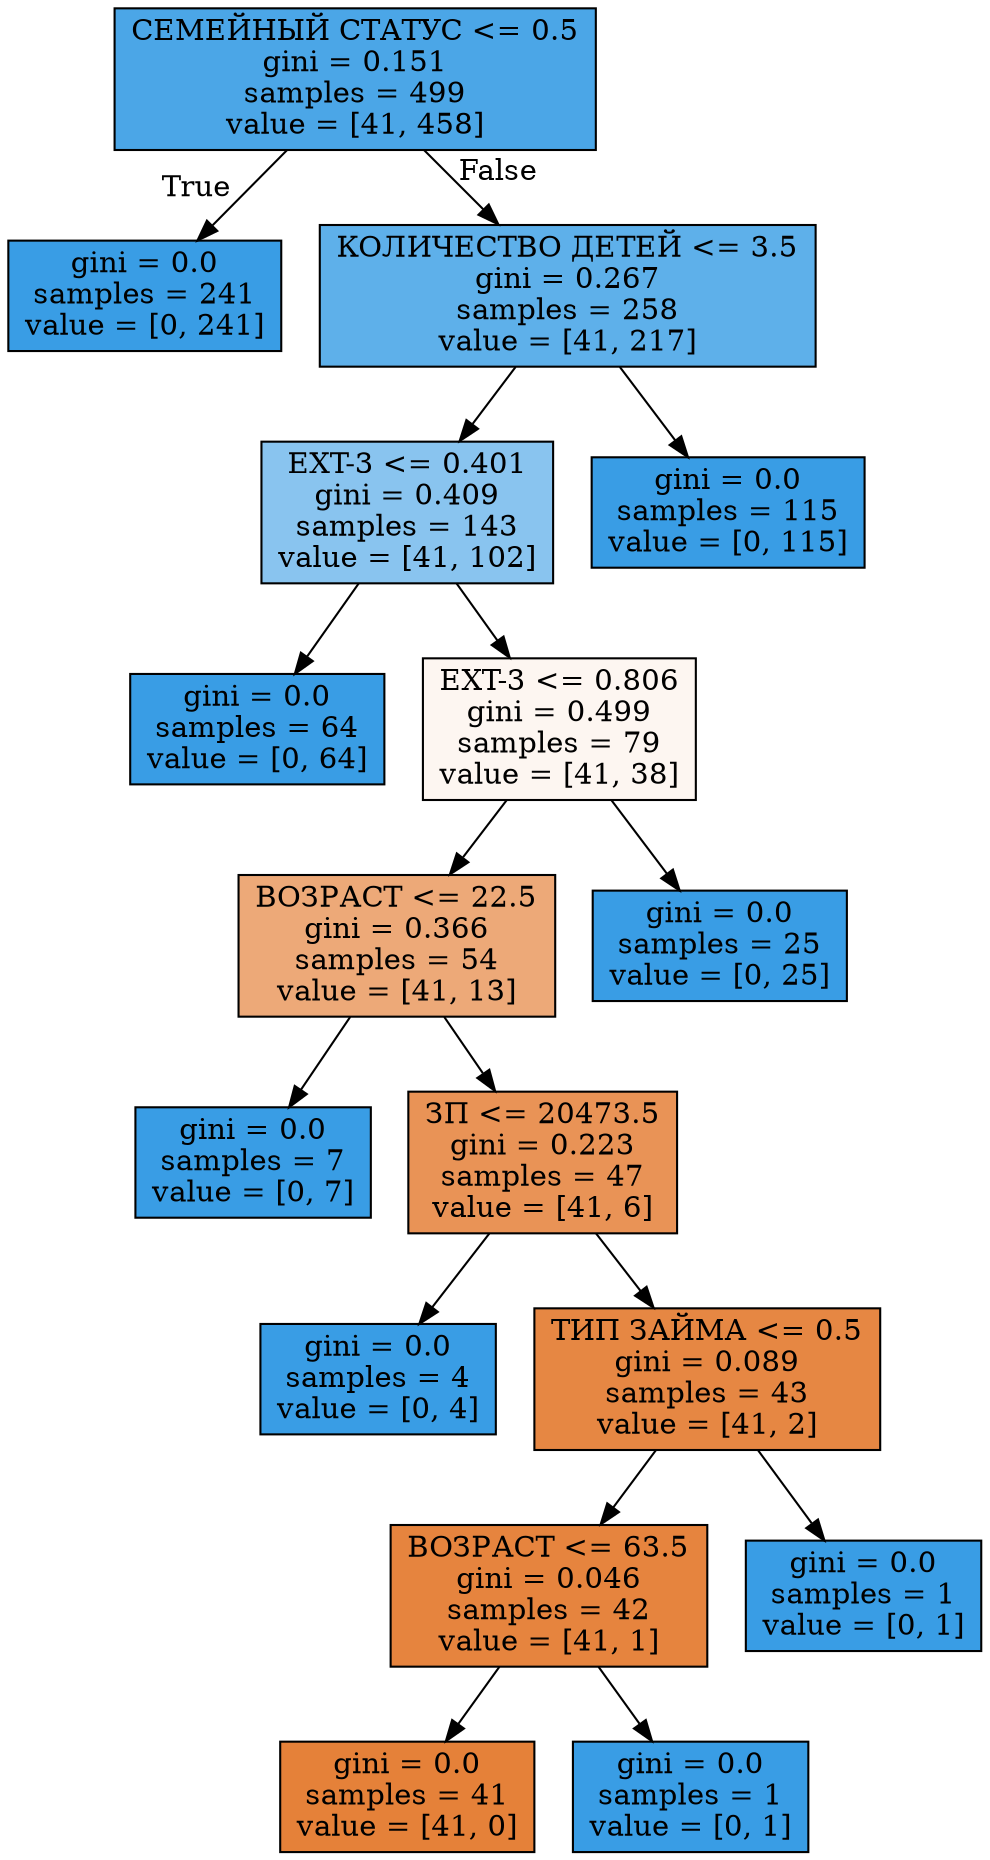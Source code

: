 digraph Tree {
node [shape=box, style="filled", color="black"] ;
0 [label="СЕМЕЙНЫЙ СТАТУС <= 0.5\ngini = 0.151\nsamples = 499\nvalue = [41, 458]", fillcolor="#4ba6e7"] ;
1 [label="gini = 0.0\nsamples = 241\nvalue = [0, 241]", fillcolor="#399de5"] ;
0 -> 1 [labeldistance=2.5, labelangle=45, headlabel="True"] ;
2 [label="КОЛИЧЕСТВО ДЕТЕЙ <= 3.5\ngini = 0.267\nsamples = 258\nvalue = [41, 217]", fillcolor="#5eb0ea"] ;
0 -> 2 [labeldistance=2.5, labelangle=-45, headlabel="False"] ;
3 [label="EXT-3 <= 0.401\ngini = 0.409\nsamples = 143\nvalue = [41, 102]", fillcolor="#89c4ef"] ;
2 -> 3 ;
4 [label="gini = 0.0\nsamples = 64\nvalue = [0, 64]", fillcolor="#399de5"] ;
3 -> 4 ;
5 [label="EXT-3 <= 0.806\ngini = 0.499\nsamples = 79\nvalue = [41, 38]", fillcolor="#fdf6f1"] ;
3 -> 5 ;
6 [label="ВОЗРАСТ <= 22.5\ngini = 0.366\nsamples = 54\nvalue = [41, 13]", fillcolor="#eda978"] ;
5 -> 6 ;
7 [label="gini = 0.0\nsamples = 7\nvalue = [0, 7]", fillcolor="#399de5"] ;
6 -> 7 ;
8 [label="ЗП <= 20473.5\ngini = 0.223\nsamples = 47\nvalue = [41, 6]", fillcolor="#e99356"] ;
6 -> 8 ;
9 [label="gini = 0.0\nsamples = 4\nvalue = [0, 4]", fillcolor="#399de5"] ;
8 -> 9 ;
10 [label="ТИП ЗАЙМА <= 0.5\ngini = 0.089\nsamples = 43\nvalue = [41, 2]", fillcolor="#e68743"] ;
8 -> 10 ;
11 [label="ВОЗРАСТ <= 63.5\ngini = 0.046\nsamples = 42\nvalue = [41, 1]", fillcolor="#e6843e"] ;
10 -> 11 ;
12 [label="gini = 0.0\nsamples = 41\nvalue = [41, 0]", fillcolor="#e58139"] ;
11 -> 12 ;
13 [label="gini = 0.0\nsamples = 1\nvalue = [0, 1]", fillcolor="#399de5"] ;
11 -> 13 ;
14 [label="gini = 0.0\nsamples = 1\nvalue = [0, 1]", fillcolor="#399de5"] ;
10 -> 14 ;
15 [label="gini = 0.0\nsamples = 25\nvalue = [0, 25]", fillcolor="#399de5"] ;
5 -> 15 ;
16 [label="gini = 0.0\nsamples = 115\nvalue = [0, 115]", fillcolor="#399de5"] ;
2 -> 16 ;
}